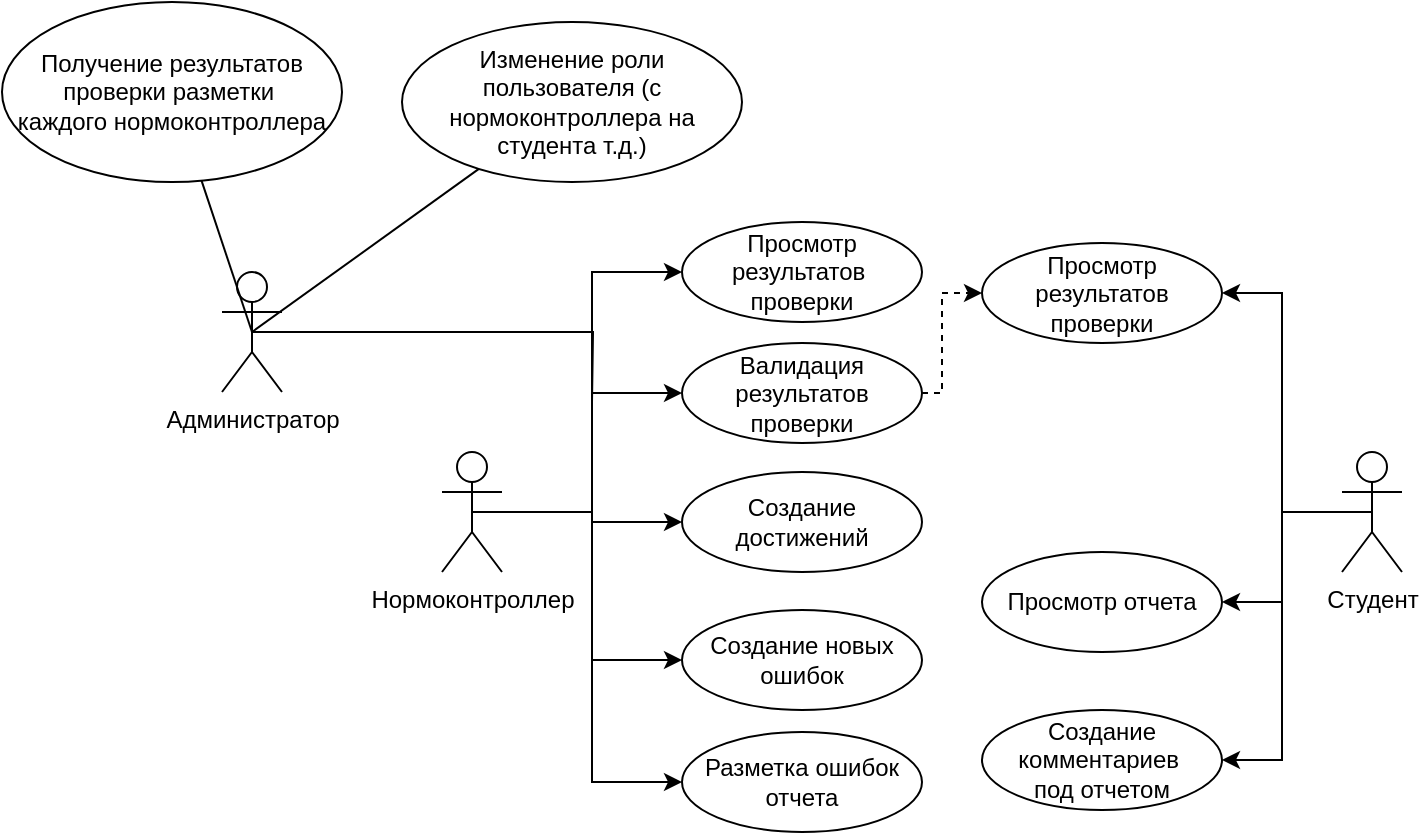 <mxfile version="24.0.4" type="device">
  <diagram name="Страница — 1" id="t7s117mCWW-Td4b81SdA">
    <mxGraphModel dx="1040" dy="617" grid="1" gridSize="10" guides="1" tooltips="1" connect="1" arrows="1" fold="1" page="1" pageScale="1" pageWidth="827" pageHeight="1169" math="0" shadow="0">
      <root>
        <mxCell id="0" />
        <mxCell id="1" parent="0" />
        <mxCell id="NHPEZA_h793c4v4kLbZJ-6" style="edgeStyle=orthogonalEdgeStyle;rounded=0;orthogonalLoop=1;jettySize=auto;html=1;exitX=0.5;exitY=0.5;exitDx=0;exitDy=0;exitPerimeter=0;entryX=0;entryY=0.5;entryDx=0;entryDy=0;" parent="1" source="NHPEZA_h793c4v4kLbZJ-1" target="NHPEZA_h793c4v4kLbZJ-5" edge="1">
          <mxGeometry relative="1" as="geometry" />
        </mxCell>
        <mxCell id="NHPEZA_h793c4v4kLbZJ-8" style="edgeStyle=orthogonalEdgeStyle;rounded=0;orthogonalLoop=1;jettySize=auto;html=1;exitX=0.5;exitY=0.5;exitDx=0;exitDy=0;exitPerimeter=0;entryX=0;entryY=0.5;entryDx=0;entryDy=0;" parent="1" source="NHPEZA_h793c4v4kLbZJ-1" target="NHPEZA_h793c4v4kLbZJ-7" edge="1">
          <mxGeometry relative="1" as="geometry">
            <mxPoint x="360" y="405.138" as="targetPoint" />
          </mxGeometry>
        </mxCell>
        <mxCell id="NHPEZA_h793c4v4kLbZJ-10" style="edgeStyle=orthogonalEdgeStyle;rounded=0;orthogonalLoop=1;jettySize=auto;html=1;exitX=0.5;exitY=0.5;exitDx=0;exitDy=0;exitPerimeter=0;entryX=0;entryY=0.5;entryDx=0;entryDy=0;" parent="1" source="NHPEZA_h793c4v4kLbZJ-1" target="NHPEZA_h793c4v4kLbZJ-9" edge="1">
          <mxGeometry relative="1" as="geometry">
            <mxPoint x="360" y="575" as="targetPoint" />
          </mxGeometry>
        </mxCell>
        <mxCell id="NHPEZA_h793c4v4kLbZJ-12" style="edgeStyle=orthogonalEdgeStyle;rounded=0;orthogonalLoop=1;jettySize=auto;html=1;exitX=0.5;exitY=0.5;exitDx=0;exitDy=0;exitPerimeter=0;entryX=0;entryY=0.5;entryDx=0;entryDy=0;" parent="1" source="NHPEZA_h793c4v4kLbZJ-1" target="NHPEZA_h793c4v4kLbZJ-11" edge="1">
          <mxGeometry relative="1" as="geometry">
            <mxPoint x="360" y="645" as="targetPoint" />
          </mxGeometry>
        </mxCell>
        <mxCell id="NHPEZA_h793c4v4kLbZJ-22" style="edgeStyle=orthogonalEdgeStyle;rounded=0;orthogonalLoop=1;jettySize=auto;html=1;exitX=0.5;exitY=0.5;exitDx=0;exitDy=0;exitPerimeter=0;entryX=0;entryY=0.5;entryDx=0;entryDy=0;" parent="1" source="NHPEZA_h793c4v4kLbZJ-1" target="NHPEZA_h793c4v4kLbZJ-21" edge="1">
          <mxGeometry relative="1" as="geometry" />
        </mxCell>
        <mxCell id="NHPEZA_h793c4v4kLbZJ-1" value="Нормоконтроллер" style="shape=umlActor;verticalLabelPosition=bottom;verticalAlign=top;html=1;outlineConnect=0;" parent="1" vertex="1">
          <mxGeometry x="270" y="495" width="30" height="60" as="geometry" />
        </mxCell>
        <mxCell id="NHPEZA_h793c4v4kLbZJ-5" value="Просмотр результатов&amp;nbsp;&lt;br&gt;проверки" style="ellipse;whiteSpace=wrap;html=1;" parent="1" vertex="1">
          <mxGeometry x="390" y="380" width="120" height="50" as="geometry" />
        </mxCell>
        <mxCell id="NHPEZA_h793c4v4kLbZJ-28" style="edgeStyle=orthogonalEdgeStyle;rounded=0;orthogonalLoop=1;jettySize=auto;html=1;exitX=1;exitY=0.5;exitDx=0;exitDy=0;entryX=0;entryY=0.5;entryDx=0;entryDy=0;dashed=1;" parent="1" source="NHPEZA_h793c4v4kLbZJ-7" target="NHPEZA_h793c4v4kLbZJ-18" edge="1">
          <mxGeometry relative="1" as="geometry">
            <Array as="points">
              <mxPoint x="520" y="466" />
              <mxPoint x="520" y="416" />
            </Array>
          </mxGeometry>
        </mxCell>
        <mxCell id="NHPEZA_h793c4v4kLbZJ-7" value="Валидация результатов проверки" style="ellipse;whiteSpace=wrap;html=1;" parent="1" vertex="1">
          <mxGeometry x="390" y="440.5" width="120" height="50" as="geometry" />
        </mxCell>
        <mxCell id="NHPEZA_h793c4v4kLbZJ-9" value="Создание&lt;br&gt;достижений" style="ellipse;whiteSpace=wrap;html=1;" parent="1" vertex="1">
          <mxGeometry x="390" y="505" width="120" height="50" as="geometry" />
        </mxCell>
        <mxCell id="NHPEZA_h793c4v4kLbZJ-11" value="Создание новых ошибок" style="ellipse;whiteSpace=wrap;html=1;" parent="1" vertex="1">
          <mxGeometry x="390" y="574" width="120" height="50" as="geometry" />
        </mxCell>
        <mxCell id="NHPEZA_h793c4v4kLbZJ-19" style="edgeStyle=orthogonalEdgeStyle;rounded=0;orthogonalLoop=1;jettySize=auto;html=1;exitX=0.5;exitY=0.5;exitDx=0;exitDy=0;exitPerimeter=0;entryX=1;entryY=0.5;entryDx=0;entryDy=0;" parent="1" source="NHPEZA_h793c4v4kLbZJ-17" target="NHPEZA_h793c4v4kLbZJ-18" edge="1">
          <mxGeometry relative="1" as="geometry" />
        </mxCell>
        <mxCell id="NHPEZA_h793c4v4kLbZJ-25" style="edgeStyle=orthogonalEdgeStyle;rounded=0;orthogonalLoop=1;jettySize=auto;html=1;exitX=0.5;exitY=0.5;exitDx=0;exitDy=0;exitPerimeter=0;entryX=1;entryY=0.5;entryDx=0;entryDy=0;" parent="1" source="NHPEZA_h793c4v4kLbZJ-17" target="NHPEZA_h793c4v4kLbZJ-24" edge="1">
          <mxGeometry relative="1" as="geometry" />
        </mxCell>
        <mxCell id="NHPEZA_h793c4v4kLbZJ-27" style="edgeStyle=orthogonalEdgeStyle;rounded=0;orthogonalLoop=1;jettySize=auto;html=1;exitX=0.5;exitY=0.5;exitDx=0;exitDy=0;exitPerimeter=0;entryX=1;entryY=0.5;entryDx=0;entryDy=0;" parent="1" source="NHPEZA_h793c4v4kLbZJ-17" target="NHPEZA_h793c4v4kLbZJ-26" edge="1">
          <mxGeometry relative="1" as="geometry" />
        </mxCell>
        <mxCell id="NHPEZA_h793c4v4kLbZJ-17" value="Студент" style="shape=umlActor;verticalLabelPosition=bottom;verticalAlign=top;html=1;outlineConnect=0;" parent="1" vertex="1">
          <mxGeometry x="720" y="495" width="30" height="60" as="geometry" />
        </mxCell>
        <mxCell id="NHPEZA_h793c4v4kLbZJ-18" value="Просмотр результатов&lt;br&gt;проверки" style="ellipse;whiteSpace=wrap;html=1;" parent="1" vertex="1">
          <mxGeometry x="540" y="390.5" width="120" height="50" as="geometry" />
        </mxCell>
        <mxCell id="NHPEZA_h793c4v4kLbZJ-21" value="Разметка ошибок&lt;br&gt;отчета" style="ellipse;whiteSpace=wrap;html=1;" parent="1" vertex="1">
          <mxGeometry x="390" y="635" width="120" height="50" as="geometry" />
        </mxCell>
        <mxCell id="NHPEZA_h793c4v4kLbZJ-24" value="Просмотр отчета" style="ellipse;whiteSpace=wrap;html=1;" parent="1" vertex="1">
          <mxGeometry x="540" y="545" width="120" height="50" as="geometry" />
        </mxCell>
        <mxCell id="NHPEZA_h793c4v4kLbZJ-26" value="Создание комментариев&amp;nbsp;&lt;br&gt;под отчетом" style="ellipse;whiteSpace=wrap;html=1;" parent="1" vertex="1">
          <mxGeometry x="540" y="624" width="120" height="50" as="geometry" />
        </mxCell>
        <mxCell id="-2ly_wQdg4Jgb-bm0gwl-1" value="Администратор" style="shape=umlActor;verticalLabelPosition=bottom;verticalAlign=top;html=1;outlineConnect=0;" parent="1" vertex="1">
          <mxGeometry x="160" y="405" width="30" height="60" as="geometry" />
        </mxCell>
        <mxCell id="-2ly_wQdg4Jgb-bm0gwl-7" style="edgeStyle=orthogonalEdgeStyle;rounded=0;orthogonalLoop=1;jettySize=auto;html=1;exitX=0.5;exitY=0.5;exitDx=0;exitDy=0;exitPerimeter=0;endArrow=none;endFill=0;" parent="1" source="-2ly_wQdg4Jgb-bm0gwl-1" edge="1">
          <mxGeometry relative="1" as="geometry">
            <mxPoint x="240" y="480" as="sourcePoint" />
            <mxPoint x="345" y="470" as="targetPoint" />
          </mxGeometry>
        </mxCell>
        <mxCell id="-2ly_wQdg4Jgb-bm0gwl-8" value="Изменение роли пользователя (с нормоконтроллера на студента т.д.)" style="ellipse;whiteSpace=wrap;html=1;" parent="1" vertex="1">
          <mxGeometry x="250" y="280" width="170" height="80" as="geometry" />
        </mxCell>
        <mxCell id="-2ly_wQdg4Jgb-bm0gwl-9" style="rounded=0;orthogonalLoop=1;jettySize=auto;html=1;exitX=0.5;exitY=0.5;exitDx=0;exitDy=0;exitPerimeter=0;endArrow=none;endFill=0;" parent="1" source="-2ly_wQdg4Jgb-bm0gwl-1" target="-2ly_wQdg4Jgb-bm0gwl-8" edge="1">
          <mxGeometry relative="1" as="geometry">
            <mxPoint x="170" y="355.5" as="sourcePoint" />
            <mxPoint x="340" y="390.5" as="targetPoint" />
          </mxGeometry>
        </mxCell>
        <mxCell id="-2ly_wQdg4Jgb-bm0gwl-10" value="Получение результатов&lt;br&gt;проверки разметки&amp;nbsp;&lt;br&gt;каждого нормоконтроллера" style="ellipse;whiteSpace=wrap;html=1;" parent="1" vertex="1">
          <mxGeometry x="50" y="270" width="170" height="90" as="geometry" />
        </mxCell>
        <mxCell id="-2ly_wQdg4Jgb-bm0gwl-11" style="rounded=0;orthogonalLoop=1;jettySize=auto;html=1;exitX=0.5;exitY=0.5;exitDx=0;exitDy=0;exitPerimeter=0;endArrow=none;endFill=0;" parent="1" source="-2ly_wQdg4Jgb-bm0gwl-1" target="-2ly_wQdg4Jgb-bm0gwl-10" edge="1">
          <mxGeometry relative="1" as="geometry">
            <mxPoint x="185" y="445" as="sourcePoint" />
            <mxPoint x="290" y="367" as="targetPoint" />
          </mxGeometry>
        </mxCell>
      </root>
    </mxGraphModel>
  </diagram>
</mxfile>
